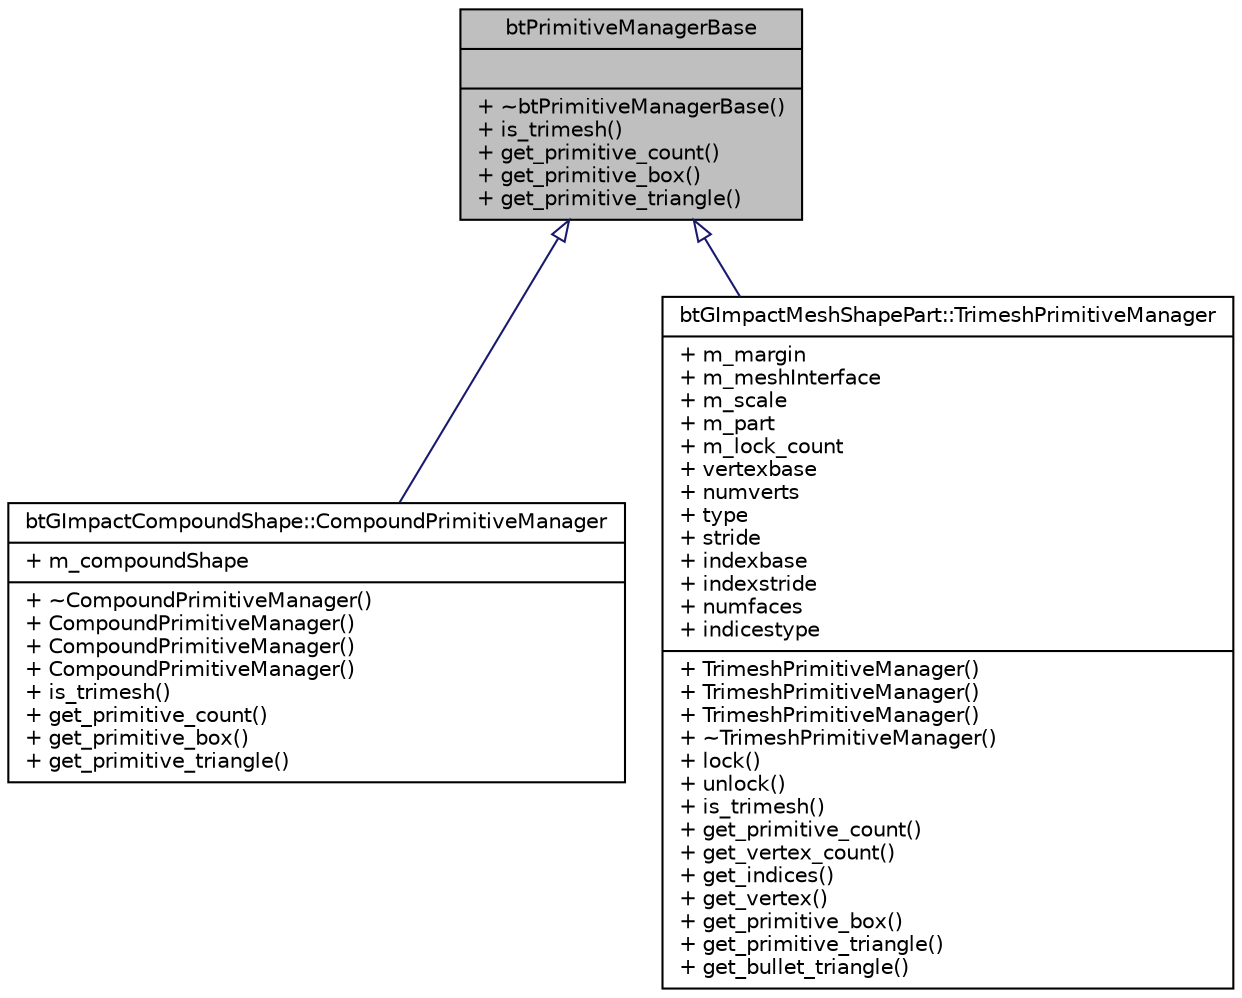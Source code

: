 digraph G
{
  edge [fontname="Helvetica",fontsize="10",labelfontname="Helvetica",labelfontsize="10"];
  node [fontname="Helvetica",fontsize="10",shape=record];
  Node1 [label="{btPrimitiveManagerBase\n||+ ~btPrimitiveManagerBase()\l+ is_trimesh()\l+ get_primitive_count()\l+ get_primitive_box()\l+ get_primitive_triangle()\l}",height=0.2,width=0.4,color="black", fillcolor="grey75", style="filled" fontcolor="black"];
  Node1 -> Node2 [dir=back,color="midnightblue",fontsize="10",style="solid",arrowtail="empty",fontname="Helvetica"];
  Node2 [label="{btGImpactCompoundShape::CompoundPrimitiveManager\n|+ m_compoundShape\l|+ ~CompoundPrimitiveManager()\l+ CompoundPrimitiveManager()\l+ CompoundPrimitiveManager()\l+ CompoundPrimitiveManager()\l+ is_trimesh()\l+ get_primitive_count()\l+ get_primitive_box()\l+ get_primitive_triangle()\l}",height=0.2,width=0.4,color="black", fillcolor="white", style="filled",URL="$de/de1/classbtGImpactCompoundShape_1_1CompoundPrimitiveManager.html",tooltip="compound primitive manager"];
  Node1 -> Node3 [dir=back,color="midnightblue",fontsize="10",style="solid",arrowtail="empty",fontname="Helvetica"];
  Node3 [label="{btGImpactMeshShapePart::TrimeshPrimitiveManager\n|+ m_margin\l+ m_meshInterface\l+ m_scale\l+ m_part\l+ m_lock_count\l+ vertexbase\l+ numverts\l+ type\l+ stride\l+ indexbase\l+ indexstride\l+ numfaces\l+ indicestype\l|+ TrimeshPrimitiveManager()\l+ TrimeshPrimitiveManager()\l+ TrimeshPrimitiveManager()\l+ ~TrimeshPrimitiveManager()\l+ lock()\l+ unlock()\l+ is_trimesh()\l+ get_primitive_count()\l+ get_vertex_count()\l+ get_indices()\l+ get_vertex()\l+ get_primitive_box()\l+ get_primitive_triangle()\l+ get_bullet_triangle()\l}",height=0.2,width=0.4,color="black", fillcolor="white", style="filled",URL="$d8/ddb/classbtGImpactMeshShapePart_1_1TrimeshPrimitiveManager.html",tooltip="Trimesh primitive manager."];
}
